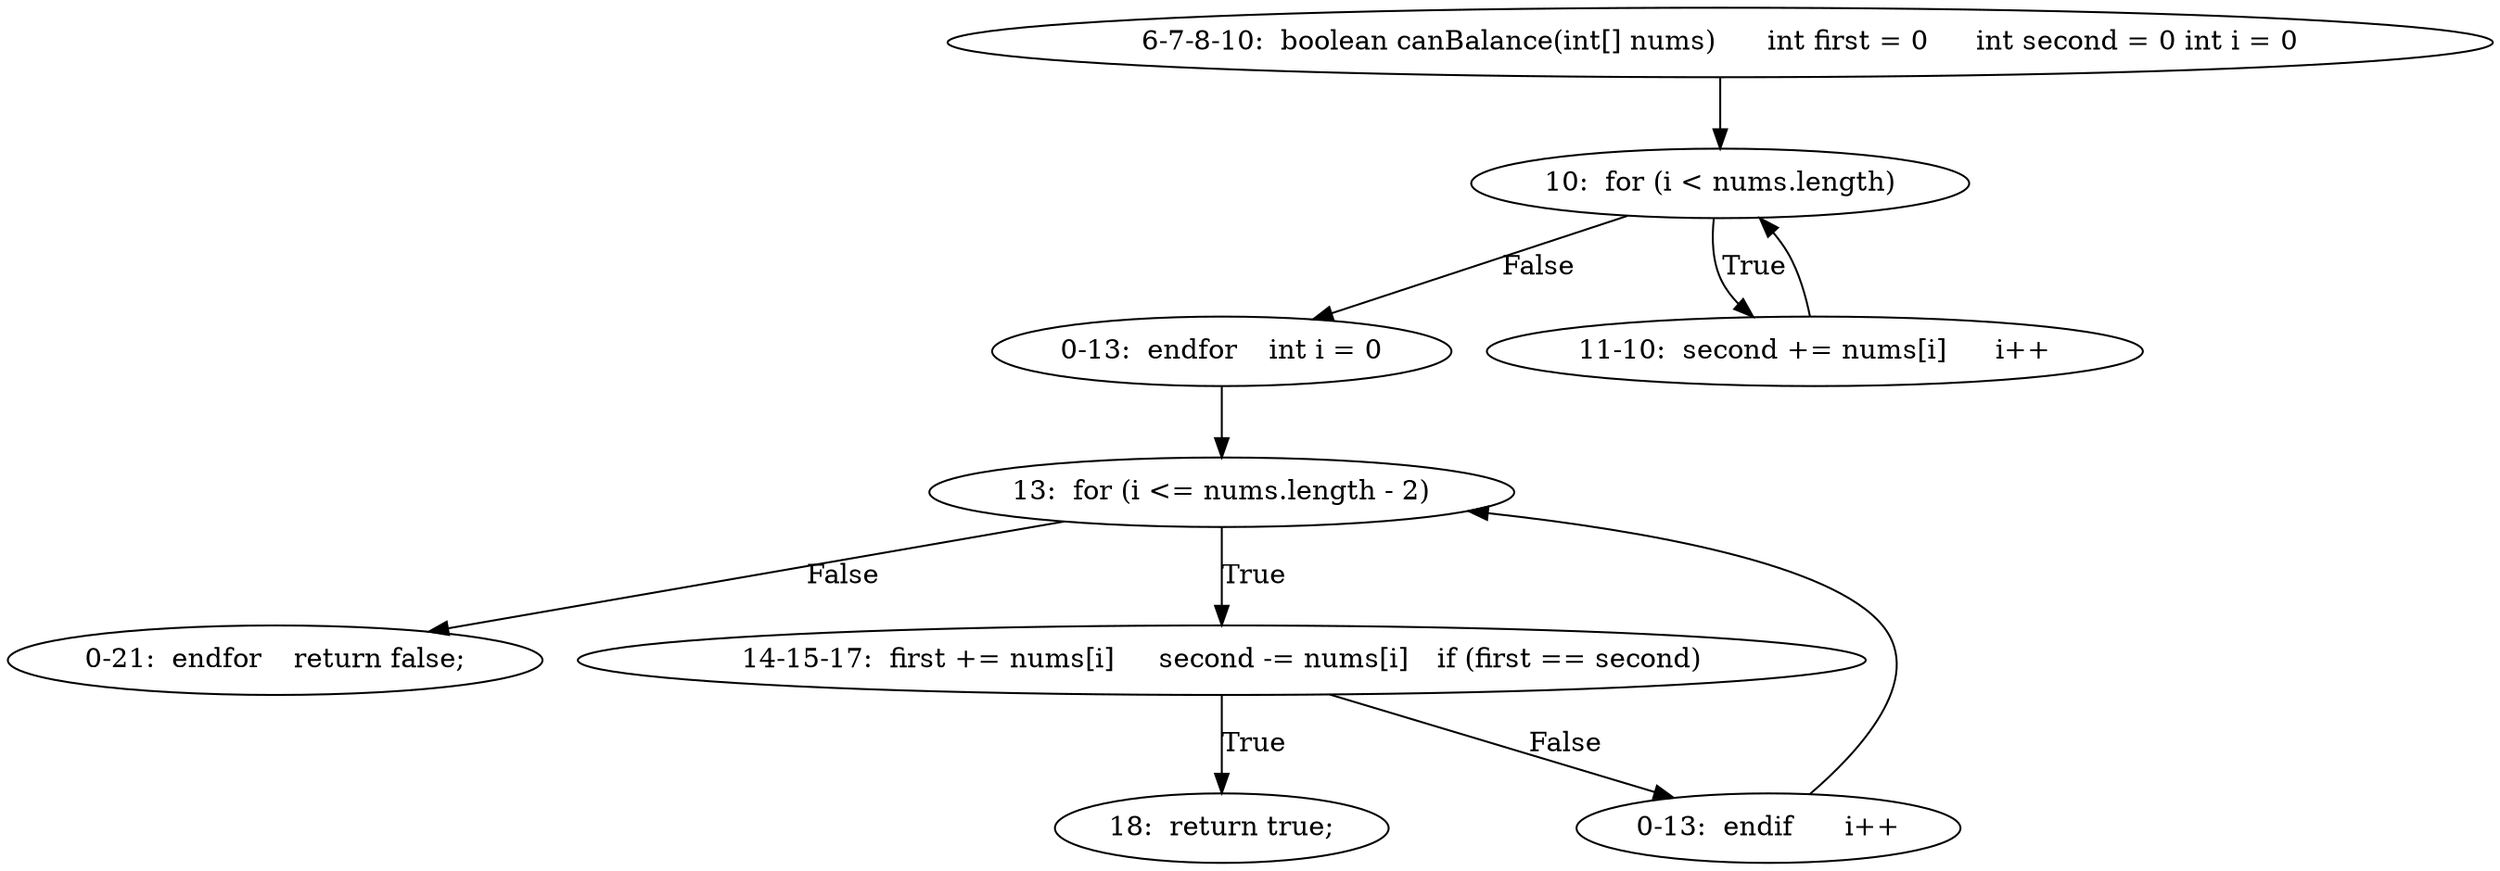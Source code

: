 digraph result_test { 
// graph-vertices
  a3  [label="6-7-8-10:  boolean canBalance(int[] nums)	int first = 0	int second = 0	int i = 0"]; 
  4  [label="10:  for (i < nums.length)"]; 
  a4  [label="0-13:  endfor	int i = 0"]; 
  9  [label="13:  for (i <= nums.length - 2)"]; 
  a5  [label="11-10:  second += nums[i]	i++"]; 
  a6  [label="0-21:  endfor	return false;"]; 
  a8  [label="14-15-17:  first += nums[i]	second -= nums[i]	if (first == second)"]; 
  15  [label="18:  return true;"]; 
  a9  [label="0-13:  endif	i++"]; 
// graph-edges
  a3 -> 4;
  4 -> a4  [label="False"]; 
  4 -> a5  [label="True"]; 
  a5 -> 4;
  a4 -> 9;
  9 -> a6  [label="False"]; 
  9 -> a8  [label="True"]; 
  a8 -> 15  [label="True"]; 
  a8 -> a9  [label="False"]; 
  a9 -> 9;
}